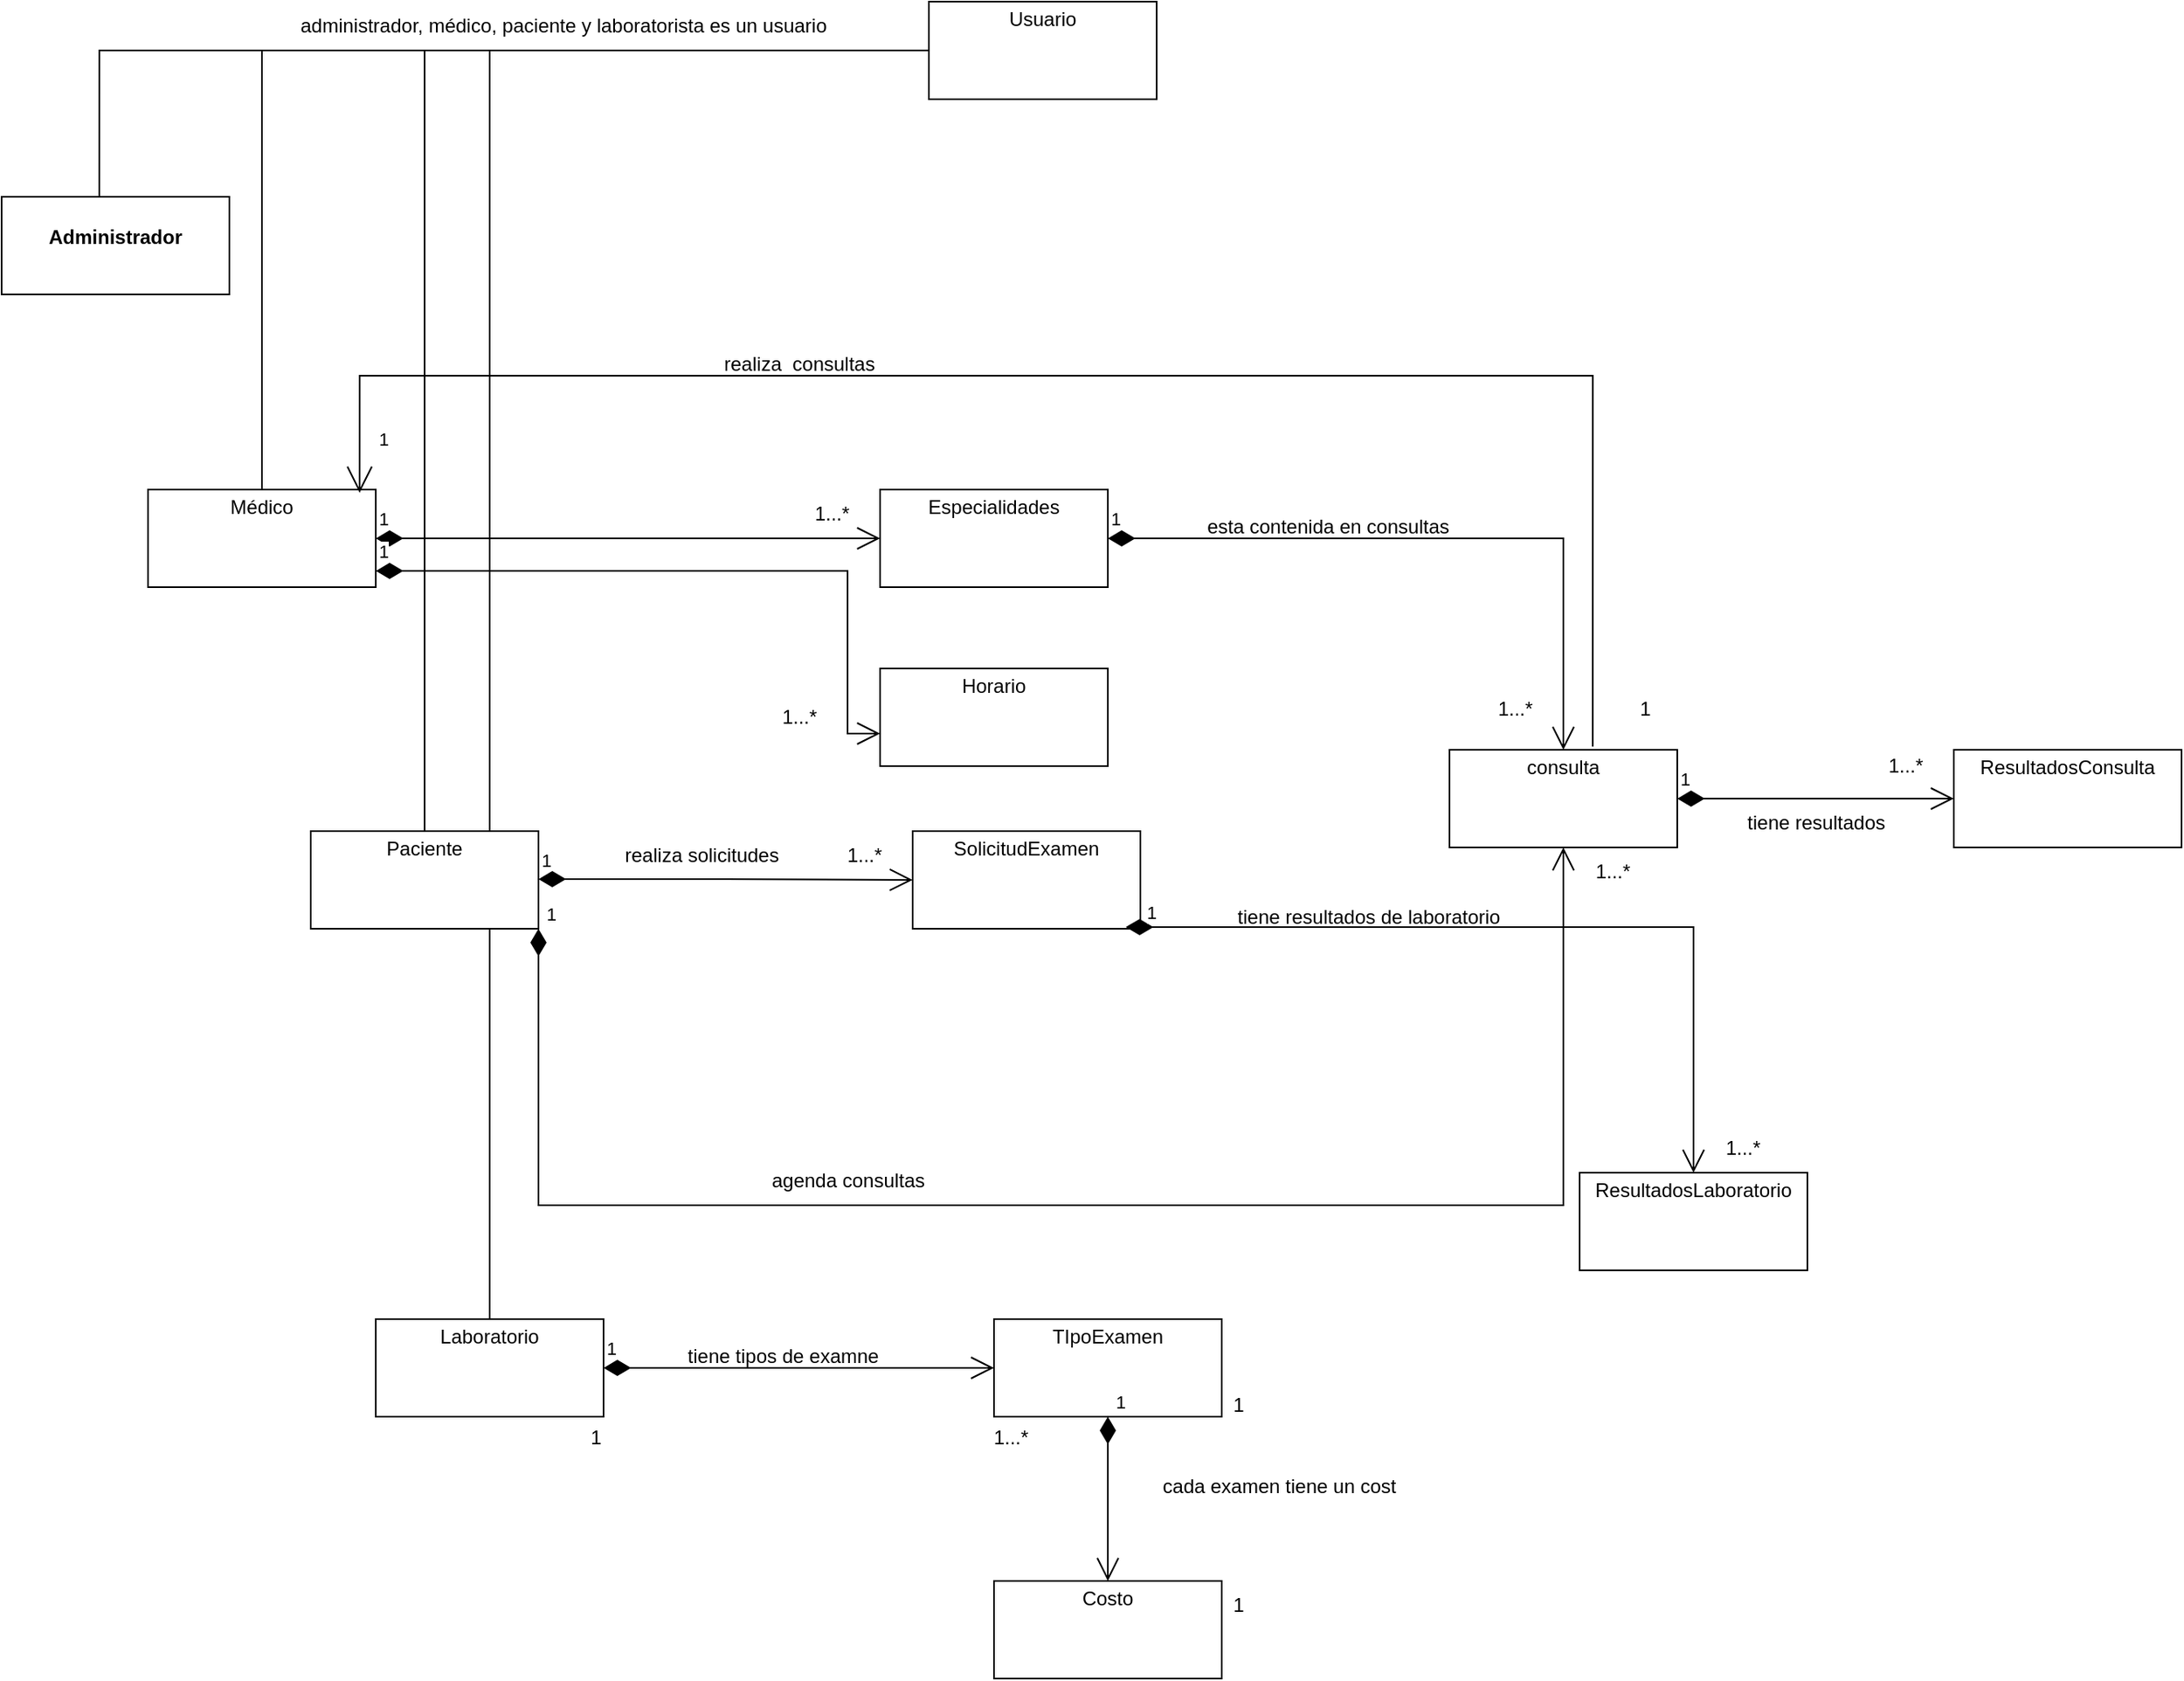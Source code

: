 <mxfile version="21.2.7" type="device">
  <diagram id="_HOwSPWZ9zyWwV5Gb0T8" name="Página-1">
    <mxGraphModel dx="1434" dy="842" grid="1" gridSize="10" guides="1" tooltips="1" connect="1" arrows="1" fold="1" page="1" pageScale="1" pageWidth="827" pageHeight="1169" math="0" shadow="0">
      <root>
        <mxCell id="0" />
        <mxCell id="1" parent="0" />
        <mxCell id="1tHcWt3Q52vqiUBXbtoy-3" value="&lt;p style=&quot;margin:0px;margin-top:4px;text-align:center;&quot;&gt;&lt;b&gt;Class&lt;/b&gt;&lt;/p&gt;&lt;hr size=&quot;1&quot;/&gt;&lt;div style=&quot;height:2px;&quot;&gt;&lt;/div&gt;&lt;hr size=&quot;1&quot;/&gt;&lt;div style=&quot;height:2px;&quot;&gt;&lt;/div&gt;" style="verticalAlign=top;align=left;overflow=fill;fontSize=12;fontFamily=Helvetica;html=1;whiteSpace=wrap;" parent="1" vertex="1">
          <mxGeometry x="570" y="400" width="140" height="60" as="geometry" />
        </mxCell>
        <mxCell id="1tHcWt3Q52vqiUBXbtoy-12" style="edgeStyle=orthogonalEdgeStyle;rounded=0;orthogonalLoop=1;jettySize=auto;html=1;entryX=0.429;entryY=0.033;entryDx=0;entryDy=0;entryPerimeter=0;endArrow=none;endFill=0;" parent="1" source="1tHcWt3Q52vqiUBXbtoy-4" target="1tHcWt3Q52vqiUBXbtoy-8" edge="1">
          <mxGeometry relative="1" as="geometry" />
        </mxCell>
        <mxCell id="1tHcWt3Q52vqiUBXbtoy-13" style="edgeStyle=orthogonalEdgeStyle;rounded=0;orthogonalLoop=1;jettySize=auto;html=1;endArrow=none;endFill=0;" parent="1" source="1tHcWt3Q52vqiUBXbtoy-4" target="1tHcWt3Q52vqiUBXbtoy-7" edge="1">
          <mxGeometry relative="1" as="geometry" />
        </mxCell>
        <mxCell id="1tHcWt3Q52vqiUBXbtoy-14" style="edgeStyle=orthogonalEdgeStyle;rounded=0;orthogonalLoop=1;jettySize=auto;html=1;endArrow=none;endFill=0;" parent="1" source="1tHcWt3Q52vqiUBXbtoy-4" target="1tHcWt3Q52vqiUBXbtoy-9" edge="1">
          <mxGeometry relative="1" as="geometry" />
        </mxCell>
        <mxCell id="1tHcWt3Q52vqiUBXbtoy-15" style="edgeStyle=orthogonalEdgeStyle;rounded=0;orthogonalLoop=1;jettySize=auto;html=1;endArrow=none;endFill=0;" parent="1" source="1tHcWt3Q52vqiUBXbtoy-4" target="1tHcWt3Q52vqiUBXbtoy-10" edge="1">
          <mxGeometry relative="1" as="geometry" />
        </mxCell>
        <mxCell id="1tHcWt3Q52vqiUBXbtoy-4" value="&lt;p style=&quot;margin:0px;margin-top:4px;text-align:center;&quot;&gt;Usuario&lt;/p&gt;" style="verticalAlign=top;align=left;overflow=fill;fontSize=12;fontFamily=Helvetica;html=1;whiteSpace=wrap;" parent="1" vertex="1">
          <mxGeometry x="570" y="400" width="140" height="60" as="geometry" />
        </mxCell>
        <mxCell id="1tHcWt3Q52vqiUBXbtoy-7" value="&lt;p style=&quot;margin:0px;margin-top:4px;text-align:center;&quot;&gt;Médico&lt;/p&gt;" style="verticalAlign=top;align=left;overflow=fill;fontSize=12;fontFamily=Helvetica;html=1;whiteSpace=wrap;" parent="1" vertex="1">
          <mxGeometry x="90" y="700" width="140" height="60" as="geometry" />
        </mxCell>
        <mxCell id="1tHcWt3Q52vqiUBXbtoy-8" value="&lt;p style=&quot;margin:0px;margin-top:4px;text-align:center;&quot;&gt;&lt;br&gt;&lt;b&gt;Administrador&lt;/b&gt;&lt;/p&gt;" style="verticalAlign=top;align=left;overflow=fill;fontSize=12;fontFamily=Helvetica;html=1;whiteSpace=wrap;" parent="1" vertex="1">
          <mxGeometry y="520" width="140" height="60" as="geometry" />
        </mxCell>
        <mxCell id="1tHcWt3Q52vqiUBXbtoy-9" value="&lt;p style=&quot;margin:0px;margin-top:4px;text-align:center;&quot;&gt;Paciente&lt;/p&gt;" style="verticalAlign=top;align=left;overflow=fill;fontSize=12;fontFamily=Helvetica;html=1;whiteSpace=wrap;" parent="1" vertex="1">
          <mxGeometry x="190" y="910" width="140" height="60" as="geometry" />
        </mxCell>
        <mxCell id="1tHcWt3Q52vqiUBXbtoy-10" value="&lt;p style=&quot;margin:0px;margin-top:4px;text-align:center;&quot;&gt;Laboratorio&lt;/p&gt;" style="verticalAlign=top;align=left;overflow=fill;fontSize=12;fontFamily=Helvetica;html=1;whiteSpace=wrap;" parent="1" vertex="1">
          <mxGeometry x="230" y="1210" width="140" height="60" as="geometry" />
        </mxCell>
        <mxCell id="1tHcWt3Q52vqiUBXbtoy-26" value="&lt;p style=&quot;margin:0px;margin-top:4px;text-align:center;&quot;&gt;Especialidades&lt;/p&gt;" style="verticalAlign=top;align=left;overflow=fill;fontSize=12;fontFamily=Helvetica;html=1;whiteSpace=wrap;" parent="1" vertex="1">
          <mxGeometry x="540" y="700" width="140" height="60" as="geometry" />
        </mxCell>
        <mxCell id="1tHcWt3Q52vqiUBXbtoy-28" value="1" style="endArrow=open;html=1;endSize=12;startArrow=diamondThin;startSize=14;startFill=1;edgeStyle=orthogonalEdgeStyle;align=left;verticalAlign=bottom;rounded=0;" parent="1" target="1tHcWt3Q52vqiUBXbtoy-26" edge="1" source="1tHcWt3Q52vqiUBXbtoy-7">
          <mxGeometry x="-1" y="3" relative="1" as="geometry">
            <mxPoint x="320" y="729.5" as="sourcePoint" />
            <mxPoint x="480" y="729.5" as="targetPoint" />
          </mxGeometry>
        </mxCell>
        <mxCell id="1tHcWt3Q52vqiUBXbtoy-29" value="&lt;p style=&quot;margin:0px;margin-top:4px;text-align:center;&quot;&gt;Horario&lt;/p&gt;" style="verticalAlign=top;align=left;overflow=fill;fontSize=12;fontFamily=Helvetica;html=1;whiteSpace=wrap;" parent="1" vertex="1">
          <mxGeometry x="540" y="810" width="140" height="60" as="geometry" />
        </mxCell>
        <mxCell id="1tHcWt3Q52vqiUBXbtoy-30" value="1" style="endArrow=open;html=1;endSize=12;startArrow=diamondThin;startSize=14;startFill=1;edgeStyle=orthogonalEdgeStyle;align=left;verticalAlign=bottom;rounded=0;" parent="1" source="1tHcWt3Q52vqiUBXbtoy-7" target="1tHcWt3Q52vqiUBXbtoy-29" edge="1">
          <mxGeometry x="-1" y="3" relative="1" as="geometry">
            <mxPoint x="360" y="810" as="sourcePoint" />
            <mxPoint x="520" y="810" as="targetPoint" />
            <Array as="points">
              <mxPoint x="520" y="750" />
              <mxPoint x="520" y="850" />
            </Array>
          </mxGeometry>
        </mxCell>
        <mxCell id="1tHcWt3Q52vqiUBXbtoy-31" value="&lt;p style=&quot;margin:0px;margin-top:4px;text-align:center;&quot;&gt;SolicitudExamen&lt;/p&gt;" style="verticalAlign=top;align=left;overflow=fill;fontSize=12;fontFamily=Helvetica;html=1;whiteSpace=wrap;" parent="1" vertex="1">
          <mxGeometry x="560" y="910" width="140" height="60" as="geometry" />
        </mxCell>
        <mxCell id="1tHcWt3Q52vqiUBXbtoy-32" value="1" style="endArrow=open;html=1;endSize=12;startArrow=diamondThin;startSize=14;startFill=1;edgeStyle=orthogonalEdgeStyle;align=left;verticalAlign=bottom;rounded=0;exitX=1;exitY=0.492;exitDx=0;exitDy=0;exitPerimeter=0;" parent="1" target="1tHcWt3Q52vqiUBXbtoy-31" edge="1" source="1tHcWt3Q52vqiUBXbtoy-9">
          <mxGeometry x="-1" y="3" relative="1" as="geometry">
            <mxPoint x="340" y="939.5" as="sourcePoint" />
            <mxPoint x="500" y="939.5" as="targetPoint" />
          </mxGeometry>
        </mxCell>
        <mxCell id="1tHcWt3Q52vqiUBXbtoy-33" value="&lt;p style=&quot;margin:0px;margin-top:4px;text-align:center;&quot;&gt;ResultadosLaboratorio&lt;/p&gt;" style="verticalAlign=top;align=left;overflow=fill;fontSize=12;fontFamily=Helvetica;html=1;whiteSpace=wrap;" parent="1" vertex="1">
          <mxGeometry x="970" y="1120" width="140" height="60" as="geometry" />
        </mxCell>
        <mxCell id="1tHcWt3Q52vqiUBXbtoy-34" value="1" style="endArrow=open;html=1;endSize=12;startArrow=diamondThin;startSize=14;startFill=1;edgeStyle=orthogonalEdgeStyle;align=left;verticalAlign=bottom;rounded=0;exitX=0.936;exitY=0.983;exitDx=0;exitDy=0;exitPerimeter=0;" parent="1" target="1tHcWt3Q52vqiUBXbtoy-33" edge="1" source="1tHcWt3Q52vqiUBXbtoy-31">
          <mxGeometry x="-0.956" relative="1" as="geometry">
            <mxPoint x="340" y="960" as="sourcePoint" />
            <mxPoint x="540" y="1020" as="targetPoint" />
            <Array as="points">
              <mxPoint x="1040" y="969" />
            </Array>
            <mxPoint as="offset" />
          </mxGeometry>
        </mxCell>
        <mxCell id="1tHcWt3Q52vqiUBXbtoy-35" value="&lt;p style=&quot;margin:0px;margin-top:4px;text-align:center;&quot;&gt;consulta&lt;/p&gt;" style="verticalAlign=top;align=left;overflow=fill;fontSize=12;fontFamily=Helvetica;html=1;whiteSpace=wrap;" parent="1" vertex="1">
          <mxGeometry x="890" y="860" width="140" height="60" as="geometry" />
        </mxCell>
        <mxCell id="1tHcWt3Q52vqiUBXbtoy-36" value="1" style="endArrow=none;html=1;endSize=12;startArrow=open;startSize=14;startFill=0;edgeStyle=orthogonalEdgeStyle;align=left;verticalAlign=bottom;rounded=0;exitX=0.929;exitY=0.033;exitDx=0;exitDy=0;exitPerimeter=0;entryX=0.629;entryY=-0.033;entryDx=0;entryDy=0;entryPerimeter=0;endFill=0;" parent="1" source="1tHcWt3Q52vqiUBXbtoy-7" target="1tHcWt3Q52vqiUBXbtoy-35" edge="1">
          <mxGeometry x="-0.955" y="-10" relative="1" as="geometry">
            <mxPoint x="510" y="600" as="sourcePoint" />
            <mxPoint x="670" y="600" as="targetPoint" />
            <Array as="points">
              <mxPoint x="220" y="630" />
              <mxPoint x="978" y="630" />
            </Array>
            <mxPoint as="offset" />
          </mxGeometry>
        </mxCell>
        <mxCell id="1tHcWt3Q52vqiUBXbtoy-40" value="1" style="endArrow=open;html=1;endSize=12;startArrow=diamondThin;startSize=14;startFill=1;edgeStyle=orthogonalEdgeStyle;align=left;verticalAlign=bottom;rounded=0;" parent="1" source="1tHcWt3Q52vqiUBXbtoy-9" target="1tHcWt3Q52vqiUBXbtoy-35" edge="1">
          <mxGeometry x="-1" y="3" relative="1" as="geometry">
            <mxPoint x="590" y="1120" as="sourcePoint" />
            <mxPoint x="750" y="1120" as="targetPoint" />
            <Array as="points">
              <mxPoint x="330" y="1140" />
              <mxPoint x="960" y="1140" />
            </Array>
          </mxGeometry>
        </mxCell>
        <mxCell id="1tHcWt3Q52vqiUBXbtoy-41" value="1" style="endArrow=open;html=1;endSize=12;startArrow=diamondThin;startSize=14;startFill=1;edgeStyle=orthogonalEdgeStyle;align=left;verticalAlign=bottom;rounded=0;exitX=1;exitY=0.5;exitDx=0;exitDy=0;" parent="1" source="1tHcWt3Q52vqiUBXbtoy-26" target="1tHcWt3Q52vqiUBXbtoy-35" edge="1">
          <mxGeometry x="-1" y="3" relative="1" as="geometry">
            <mxPoint x="770" y="760" as="sourcePoint" />
            <mxPoint x="930" y="760" as="targetPoint" />
          </mxGeometry>
        </mxCell>
        <mxCell id="1tHcWt3Q52vqiUBXbtoy-42" value="&lt;p style=&quot;margin:0px;margin-top:4px;text-align:center;&quot;&gt;TIpoExamen&lt;/p&gt;" style="verticalAlign=top;align=left;overflow=fill;fontSize=12;fontFamily=Helvetica;html=1;whiteSpace=wrap;" parent="1" vertex="1">
          <mxGeometry x="610" y="1210" width="140" height="60" as="geometry" />
        </mxCell>
        <mxCell id="1tHcWt3Q52vqiUBXbtoy-43" value="1" style="endArrow=open;html=1;endSize=12;startArrow=diamondThin;startSize=14;startFill=1;edgeStyle=orthogonalEdgeStyle;align=left;verticalAlign=bottom;rounded=0;" parent="1" source="1tHcWt3Q52vqiUBXbtoy-10" target="1tHcWt3Q52vqiUBXbtoy-42" edge="1">
          <mxGeometry x="-1" y="3" relative="1" as="geometry">
            <mxPoint x="414" y="1229.5" as="sourcePoint" />
            <mxPoint x="574" y="1229.5" as="targetPoint" />
          </mxGeometry>
        </mxCell>
        <mxCell id="1tHcWt3Q52vqiUBXbtoy-44" value="&lt;p style=&quot;margin:0px;margin-top:4px;text-align:center;&quot;&gt;Costo&lt;/p&gt;" style="verticalAlign=top;align=left;overflow=fill;fontSize=12;fontFamily=Helvetica;html=1;whiteSpace=wrap;" parent="1" vertex="1">
          <mxGeometry x="610" y="1371" width="140" height="60" as="geometry" />
        </mxCell>
        <mxCell id="1tHcWt3Q52vqiUBXbtoy-45" value="1" style="endArrow=open;html=1;endSize=12;startArrow=diamondThin;startSize=14;startFill=1;edgeStyle=orthogonalEdgeStyle;align=left;verticalAlign=bottom;rounded=0;" parent="1" source="1tHcWt3Q52vqiUBXbtoy-42" target="1tHcWt3Q52vqiUBXbtoy-44" edge="1">
          <mxGeometry x="-1" y="3" relative="1" as="geometry">
            <mxPoint x="536" y="1321" as="sourcePoint" />
            <mxPoint x="696" y="1321" as="targetPoint" />
          </mxGeometry>
        </mxCell>
        <mxCell id="WiX4_e8jwCqCf7-2qpcD-1" value="realiza solicitudes" style="text;html=1;align=center;verticalAlign=middle;resizable=0;points=[];autosize=1;strokeColor=none;fillColor=none;" vertex="1" parent="1">
          <mxGeometry x="370" y="910" width="120" height="30" as="geometry" />
        </mxCell>
        <mxCell id="WiX4_e8jwCqCf7-2qpcD-2" value="esta contenida en consultas" style="text;html=1;align=center;verticalAlign=middle;resizable=0;points=[];autosize=1;strokeColor=none;fillColor=none;" vertex="1" parent="1">
          <mxGeometry x="730" y="708" width="170" height="30" as="geometry" />
        </mxCell>
        <mxCell id="WiX4_e8jwCqCf7-2qpcD-3" value="tiene resultados de laboratorio" style="text;html=1;align=center;verticalAlign=middle;resizable=0;points=[];autosize=1;strokeColor=none;fillColor=none;" vertex="1" parent="1">
          <mxGeometry x="750" y="948" width="180" height="30" as="geometry" />
        </mxCell>
        <mxCell id="WiX4_e8jwCqCf7-2qpcD-4" value="realiza&amp;nbsp; consultas" style="text;html=1;align=center;verticalAlign=middle;resizable=0;points=[];autosize=1;strokeColor=none;fillColor=none;" vertex="1" parent="1">
          <mxGeometry x="430" y="608" width="120" height="30" as="geometry" />
        </mxCell>
        <mxCell id="WiX4_e8jwCqCf7-2qpcD-5" value="administrador, médico, paciente y laboratorista es un usuario" style="text;html=1;align=center;verticalAlign=middle;resizable=0;points=[];autosize=1;strokeColor=none;fillColor=none;" vertex="1" parent="1">
          <mxGeometry x="170" y="400" width="350" height="30" as="geometry" />
        </mxCell>
        <mxCell id="WiX4_e8jwCqCf7-2qpcD-7" value="agenda consultas" style="text;html=1;align=center;verticalAlign=middle;resizable=0;points=[];autosize=1;strokeColor=none;fillColor=none;" vertex="1" parent="1">
          <mxGeometry x="460" y="1110" width="120" height="30" as="geometry" />
        </mxCell>
        <mxCell id="WiX4_e8jwCqCf7-2qpcD-9" value="tiene tipos de examne" style="text;html=1;align=center;verticalAlign=middle;resizable=0;points=[];autosize=1;strokeColor=none;fillColor=none;" vertex="1" parent="1">
          <mxGeometry x="410" y="1218" width="140" height="30" as="geometry" />
        </mxCell>
        <mxCell id="WiX4_e8jwCqCf7-2qpcD-11" value="cada examen tiene un cost" style="text;html=1;align=center;verticalAlign=middle;resizable=0;points=[];autosize=1;strokeColor=none;fillColor=none;" vertex="1" parent="1">
          <mxGeometry x="700" y="1298" width="170" height="30" as="geometry" />
        </mxCell>
        <mxCell id="WiX4_e8jwCqCf7-2qpcD-12" value="1" style="text;html=1;align=center;verticalAlign=middle;resizable=0;points=[];autosize=1;strokeColor=none;fillColor=none;" vertex="1" parent="1">
          <mxGeometry x="745" y="1248" width="30" height="30" as="geometry" />
        </mxCell>
        <mxCell id="WiX4_e8jwCqCf7-2qpcD-13" value="1" style="text;html=1;align=center;verticalAlign=middle;resizable=0;points=[];autosize=1;strokeColor=none;fillColor=none;" vertex="1" parent="1">
          <mxGeometry x="745" y="1371" width="30" height="30" as="geometry" />
        </mxCell>
        <mxCell id="WiX4_e8jwCqCf7-2qpcD-14" value="1" style="text;html=1;align=center;verticalAlign=middle;resizable=0;points=[];autosize=1;strokeColor=none;fillColor=none;" vertex="1" parent="1">
          <mxGeometry x="350" y="1268" width="30" height="30" as="geometry" />
        </mxCell>
        <mxCell id="WiX4_e8jwCqCf7-2qpcD-15" value="1...*" style="text;html=1;align=center;verticalAlign=middle;resizable=0;points=[];autosize=1;strokeColor=none;fillColor=none;" vertex="1" parent="1">
          <mxGeometry x="600" y="1268" width="40" height="30" as="geometry" />
        </mxCell>
        <mxCell id="WiX4_e8jwCqCf7-2qpcD-16" value="1...*" style="text;html=1;align=center;verticalAlign=middle;resizable=0;points=[];autosize=1;strokeColor=none;fillColor=none;" vertex="1" parent="1">
          <mxGeometry x="1050" y="1090" width="40" height="30" as="geometry" />
        </mxCell>
        <mxCell id="WiX4_e8jwCqCf7-2qpcD-17" value="1...*" style="text;html=1;align=center;verticalAlign=middle;resizable=0;points=[];autosize=1;strokeColor=none;fillColor=none;" vertex="1" parent="1">
          <mxGeometry x="510" y="910" width="40" height="30" as="geometry" />
        </mxCell>
        <mxCell id="WiX4_e8jwCqCf7-2qpcD-18" value="1...*" style="text;html=1;align=center;verticalAlign=middle;resizable=0;points=[];autosize=1;strokeColor=none;fillColor=none;" vertex="1" parent="1">
          <mxGeometry x="910" y="820" width="40" height="30" as="geometry" />
        </mxCell>
        <mxCell id="WiX4_e8jwCqCf7-2qpcD-19" value="1...*" style="text;html=1;align=center;verticalAlign=middle;resizable=0;points=[];autosize=1;strokeColor=none;fillColor=none;" vertex="1" parent="1">
          <mxGeometry x="490" y="700" width="40" height="30" as="geometry" />
        </mxCell>
        <mxCell id="WiX4_e8jwCqCf7-2qpcD-20" value="1...*" style="text;html=1;align=center;verticalAlign=middle;resizable=0;points=[];autosize=1;strokeColor=none;fillColor=none;" vertex="1" parent="1">
          <mxGeometry x="470" y="825" width="40" height="30" as="geometry" />
        </mxCell>
        <mxCell id="WiX4_e8jwCqCf7-2qpcD-22" value="1" style="text;html=1;align=center;verticalAlign=middle;resizable=0;points=[];autosize=1;strokeColor=none;fillColor=none;" vertex="1" parent="1">
          <mxGeometry x="995" y="820" width="30" height="30" as="geometry" />
        </mxCell>
        <mxCell id="WiX4_e8jwCqCf7-2qpcD-23" value="1...*" style="text;html=1;align=center;verticalAlign=middle;resizable=0;points=[];autosize=1;strokeColor=none;fillColor=none;" vertex="1" parent="1">
          <mxGeometry x="970" y="920" width="40" height="30" as="geometry" />
        </mxCell>
        <mxCell id="WiX4_e8jwCqCf7-2qpcD-24" value="&lt;p style=&quot;margin:0px;margin-top:4px;text-align:center;&quot;&gt;ResultadosConsulta&lt;/p&gt;" style="verticalAlign=top;align=left;overflow=fill;fontSize=12;fontFamily=Helvetica;html=1;whiteSpace=wrap;" vertex="1" parent="1">
          <mxGeometry x="1200" y="860" width="140" height="60" as="geometry" />
        </mxCell>
        <mxCell id="WiX4_e8jwCqCf7-2qpcD-25" value="1" style="endArrow=open;html=1;endSize=12;startArrow=diamondThin;startSize=14;startFill=1;edgeStyle=orthogonalEdgeStyle;align=left;verticalAlign=bottom;rounded=0;exitX=1;exitY=0.5;exitDx=0;exitDy=0;entryX=0;entryY=0.5;entryDx=0;entryDy=0;" edge="1" parent="1" source="1tHcWt3Q52vqiUBXbtoy-35" target="WiX4_e8jwCqCf7-2qpcD-24">
          <mxGeometry x="-1" y="3" relative="1" as="geometry">
            <mxPoint x="1030" y="740" as="sourcePoint" />
            <mxPoint x="1310" y="870" as="targetPoint" />
          </mxGeometry>
        </mxCell>
        <mxCell id="WiX4_e8jwCqCf7-2qpcD-26" value="1...*" style="text;html=1;align=center;verticalAlign=middle;resizable=0;points=[];autosize=1;strokeColor=none;fillColor=none;" vertex="1" parent="1">
          <mxGeometry x="1150" y="855" width="40" height="30" as="geometry" />
        </mxCell>
        <mxCell id="WiX4_e8jwCqCf7-2qpcD-27" value="tiene resultados" style="text;html=1;align=center;verticalAlign=middle;resizable=0;points=[];autosize=1;strokeColor=none;fillColor=none;" vertex="1" parent="1">
          <mxGeometry x="1060" y="890" width="110" height="30" as="geometry" />
        </mxCell>
      </root>
    </mxGraphModel>
  </diagram>
</mxfile>
